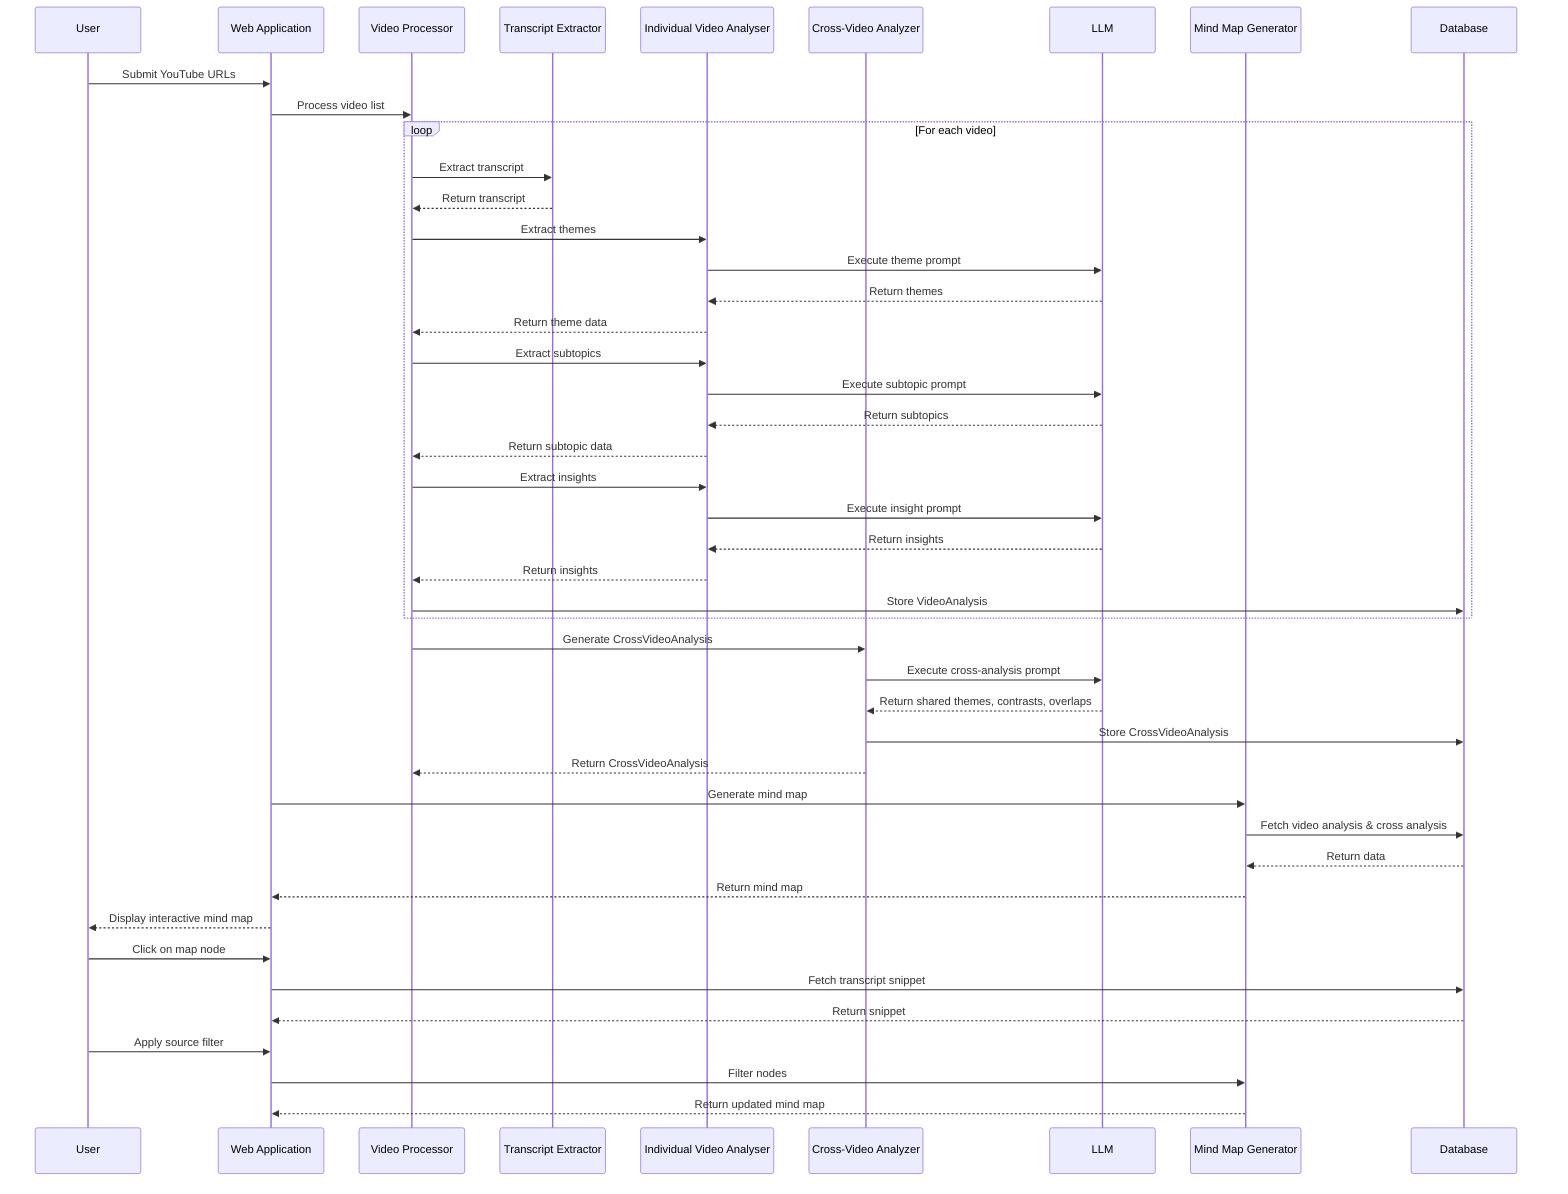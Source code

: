 sequenceDiagram
    participant User
    participant WebApp as Web Application
    participant VideoProcessor as Video Processor
    participant TranscriptExtractor as Transcript Extractor
    participant IndividualAnalyser as Individual Video Analyser
    participant CrossAnalyzer as Cross-Video Analyzer
    participant LLM as LLM
    participant MindMapGenerator as Mind Map Generator
    participant Database as Database

    User->>WebApp: Submit YouTube URLs
    WebApp->>VideoProcessor: Process video list
    
    loop For each video
        VideoProcessor->>TranscriptExtractor: Extract transcript
        TranscriptExtractor-->>VideoProcessor: Return transcript

        VideoProcessor->>IndividualAnalyser: Extract themes
        IndividualAnalyser->>LLM: Execute theme prompt
        LLM-->>IndividualAnalyser: Return themes
        IndividualAnalyser-->>VideoProcessor: Return theme data

        VideoProcessor->>IndividualAnalyser: Extract subtopics
        IndividualAnalyser->>LLM: Execute subtopic prompt
        LLM-->>IndividualAnalyser: Return subtopics
        IndividualAnalyser-->>VideoProcessor: Return subtopic data

        VideoProcessor->>IndividualAnalyser: Extract insights
        IndividualAnalyser->>LLM: Execute insight prompt
        LLM-->>IndividualAnalyser: Return insights
        IndividualAnalyser-->>VideoProcessor: Return insights

        VideoProcessor->>Database: Store VideoAnalysis
    end

    VideoProcessor->>CrossAnalyzer: Generate CrossVideoAnalysis
    CrossAnalyzer->>LLM: Execute cross-analysis prompt
    LLM-->>CrossAnalyzer: Return shared themes, contrasts, overlaps
    CrossAnalyzer->>Database: Store CrossVideoAnalysis
    CrossAnalyzer-->>VideoProcessor: Return CrossVideoAnalysis

    WebApp->>MindMapGenerator: Generate mind map
    MindMapGenerator->>Database: Fetch video analysis & cross analysis
    Database-->>MindMapGenerator: Return data
    MindMapGenerator-->>WebApp: Return mind map

    WebApp-->>User: Display interactive mind map

    User->>WebApp: Click on map node
    WebApp->>Database: Fetch transcript snippet
    Database-->>WebApp: Return snippet

    User->>WebApp: Apply source filter
    WebApp->>MindMapGenerator: Filter nodes
    MindMapGenerator-->>WebApp: Return updated mind map